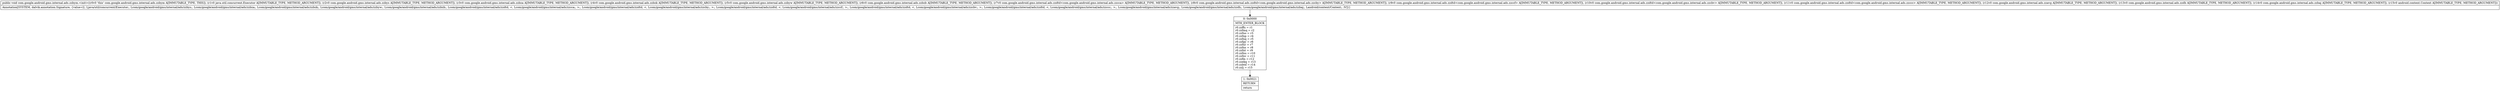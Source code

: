 digraph "CFG forcom.google.android.gms.internal.ads.zzbym.\<init\>(Ljava\/util\/concurrent\/Executor;Lcom\/google\/android\/gms\/internal\/ads\/zzbys;Lcom\/google\/android\/gms\/internal\/ads\/zzbza;Lcom\/google\/android\/gms\/internal\/ads\/zzbzk;Lcom\/google\/android\/gms\/internal\/ads\/zzbyw;Lcom\/google\/android\/gms\/internal\/ads\/zzbzb;Lcom\/google\/android\/gms\/internal\/ads\/zzdtd;Lcom\/google\/android\/gms\/internal\/ads\/zzdtd;Lcom\/google\/android\/gms\/internal\/ads\/zzdtd;Lcom\/google\/android\/gms\/internal\/ads\/zzdtd;Lcom\/google\/android\/gms\/internal\/ads\/zzdtd;Lcom\/google\/android\/gms\/internal\/ads\/zzavg;Lcom\/google\/android\/gms\/internal\/ads\/zzdh;Lcom\/google\/android\/gms\/internal\/ads\/zzbaj;Landroid\/content\/Context;)V" {
Node_0 [shape=record,label="{0\:\ 0x0000|MTH_ENTER_BLOCK\l|r0.zzffu = r1\lr0.zzfmq = r2\lr0.zzfno = r3\lr0.zzfnp = r4\lr0.zzfnq = r5\lr0.zzfgy = r6\lr0.zzfnr = r7\lr0.zzfns = r8\lr0.zzfnt = r9\lr0.zzfnu = r10\lr0.zzfnv = r11\lr0.zzfin = r12\lr0.zzekq = r13\lr0.zzbtd = r14\lr0.zzlj = r15\l}"];
Node_1 [shape=record,label="{1\:\ 0x0021|RETURN\l|return\l}"];
MethodNode[shape=record,label="{public void com.google.android.gms.internal.ads.zzbym.\<init\>((r0v0 'this' com.google.android.gms.internal.ads.zzbym A[IMMUTABLE_TYPE, THIS]), (r1v0 java.util.concurrent.Executor A[IMMUTABLE_TYPE, METHOD_ARGUMENT]), (r2v0 com.google.android.gms.internal.ads.zzbys A[IMMUTABLE_TYPE, METHOD_ARGUMENT]), (r3v0 com.google.android.gms.internal.ads.zzbza A[IMMUTABLE_TYPE, METHOD_ARGUMENT]), (r4v0 com.google.android.gms.internal.ads.zzbzk A[IMMUTABLE_TYPE, METHOD_ARGUMENT]), (r5v0 com.google.android.gms.internal.ads.zzbyw A[IMMUTABLE_TYPE, METHOD_ARGUMENT]), (r6v0 com.google.android.gms.internal.ads.zzbzb A[IMMUTABLE_TYPE, METHOD_ARGUMENT]), (r7v0 com.google.android.gms.internal.ads.zzdtd\<com.google.android.gms.internal.ads.zzcca\> A[IMMUTABLE_TYPE, METHOD_ARGUMENT]), (r8v0 com.google.android.gms.internal.ads.zzdtd\<com.google.android.gms.internal.ads.zzcby\> A[IMMUTABLE_TYPE, METHOD_ARGUMENT]), (r9v0 com.google.android.gms.internal.ads.zzdtd\<com.google.android.gms.internal.ads.zzccf\> A[IMMUTABLE_TYPE, METHOD_ARGUMENT]), (r10v0 com.google.android.gms.internal.ads.zzdtd\<com.google.android.gms.internal.ads.zzcbv\> A[IMMUTABLE_TYPE, METHOD_ARGUMENT]), (r11v0 com.google.android.gms.internal.ads.zzdtd\<com.google.android.gms.internal.ads.zzccc\> A[IMMUTABLE_TYPE, METHOD_ARGUMENT]), (r12v0 com.google.android.gms.internal.ads.zzavg A[IMMUTABLE_TYPE, METHOD_ARGUMENT]), (r13v0 com.google.android.gms.internal.ads.zzdh A[IMMUTABLE_TYPE, METHOD_ARGUMENT]), (r14v0 com.google.android.gms.internal.ads.zzbaj A[IMMUTABLE_TYPE, METHOD_ARGUMENT]), (r15v0 android.content.Context A[IMMUTABLE_TYPE, METHOD_ARGUMENT]))  | Annotation[SYSTEM, dalvik.annotation.Signature, \{value=[(, Ljava\/util\/concurrent\/Executor;, Lcom\/google\/android\/gms\/internal\/ads\/zzbys;, Lcom\/google\/android\/gms\/internal\/ads\/zzbza;, Lcom\/google\/android\/gms\/internal\/ads\/zzbzk;, Lcom\/google\/android\/gms\/internal\/ads\/zzbyw;, Lcom\/google\/android\/gms\/internal\/ads\/zzbzb;, Lcom\/google\/android\/gms\/internal\/ads\/zzdtd, \<, Lcom\/google\/android\/gms\/internal\/ads\/zzcca;, \>;, Lcom\/google\/android\/gms\/internal\/ads\/zzdtd, \<, Lcom\/google\/android\/gms\/internal\/ads\/zzcby;, \>;, Lcom\/google\/android\/gms\/internal\/ads\/zzdtd, \<, Lcom\/google\/android\/gms\/internal\/ads\/zzccf;, \>;, Lcom\/google\/android\/gms\/internal\/ads\/zzdtd, \<, Lcom\/google\/android\/gms\/internal\/ads\/zzcbv;, \>;, Lcom\/google\/android\/gms\/internal\/ads\/zzdtd, \<, Lcom\/google\/android\/gms\/internal\/ads\/zzccc;, \>;, Lcom\/google\/android\/gms\/internal\/ads\/zzavg;, Lcom\/google\/android\/gms\/internal\/ads\/zzdh;, Lcom\/google\/android\/gms\/internal\/ads\/zzbaj;, Landroid\/content\/Context;, )V]\}]\l}"];
MethodNode -> Node_0;
Node_0 -> Node_1;
}

